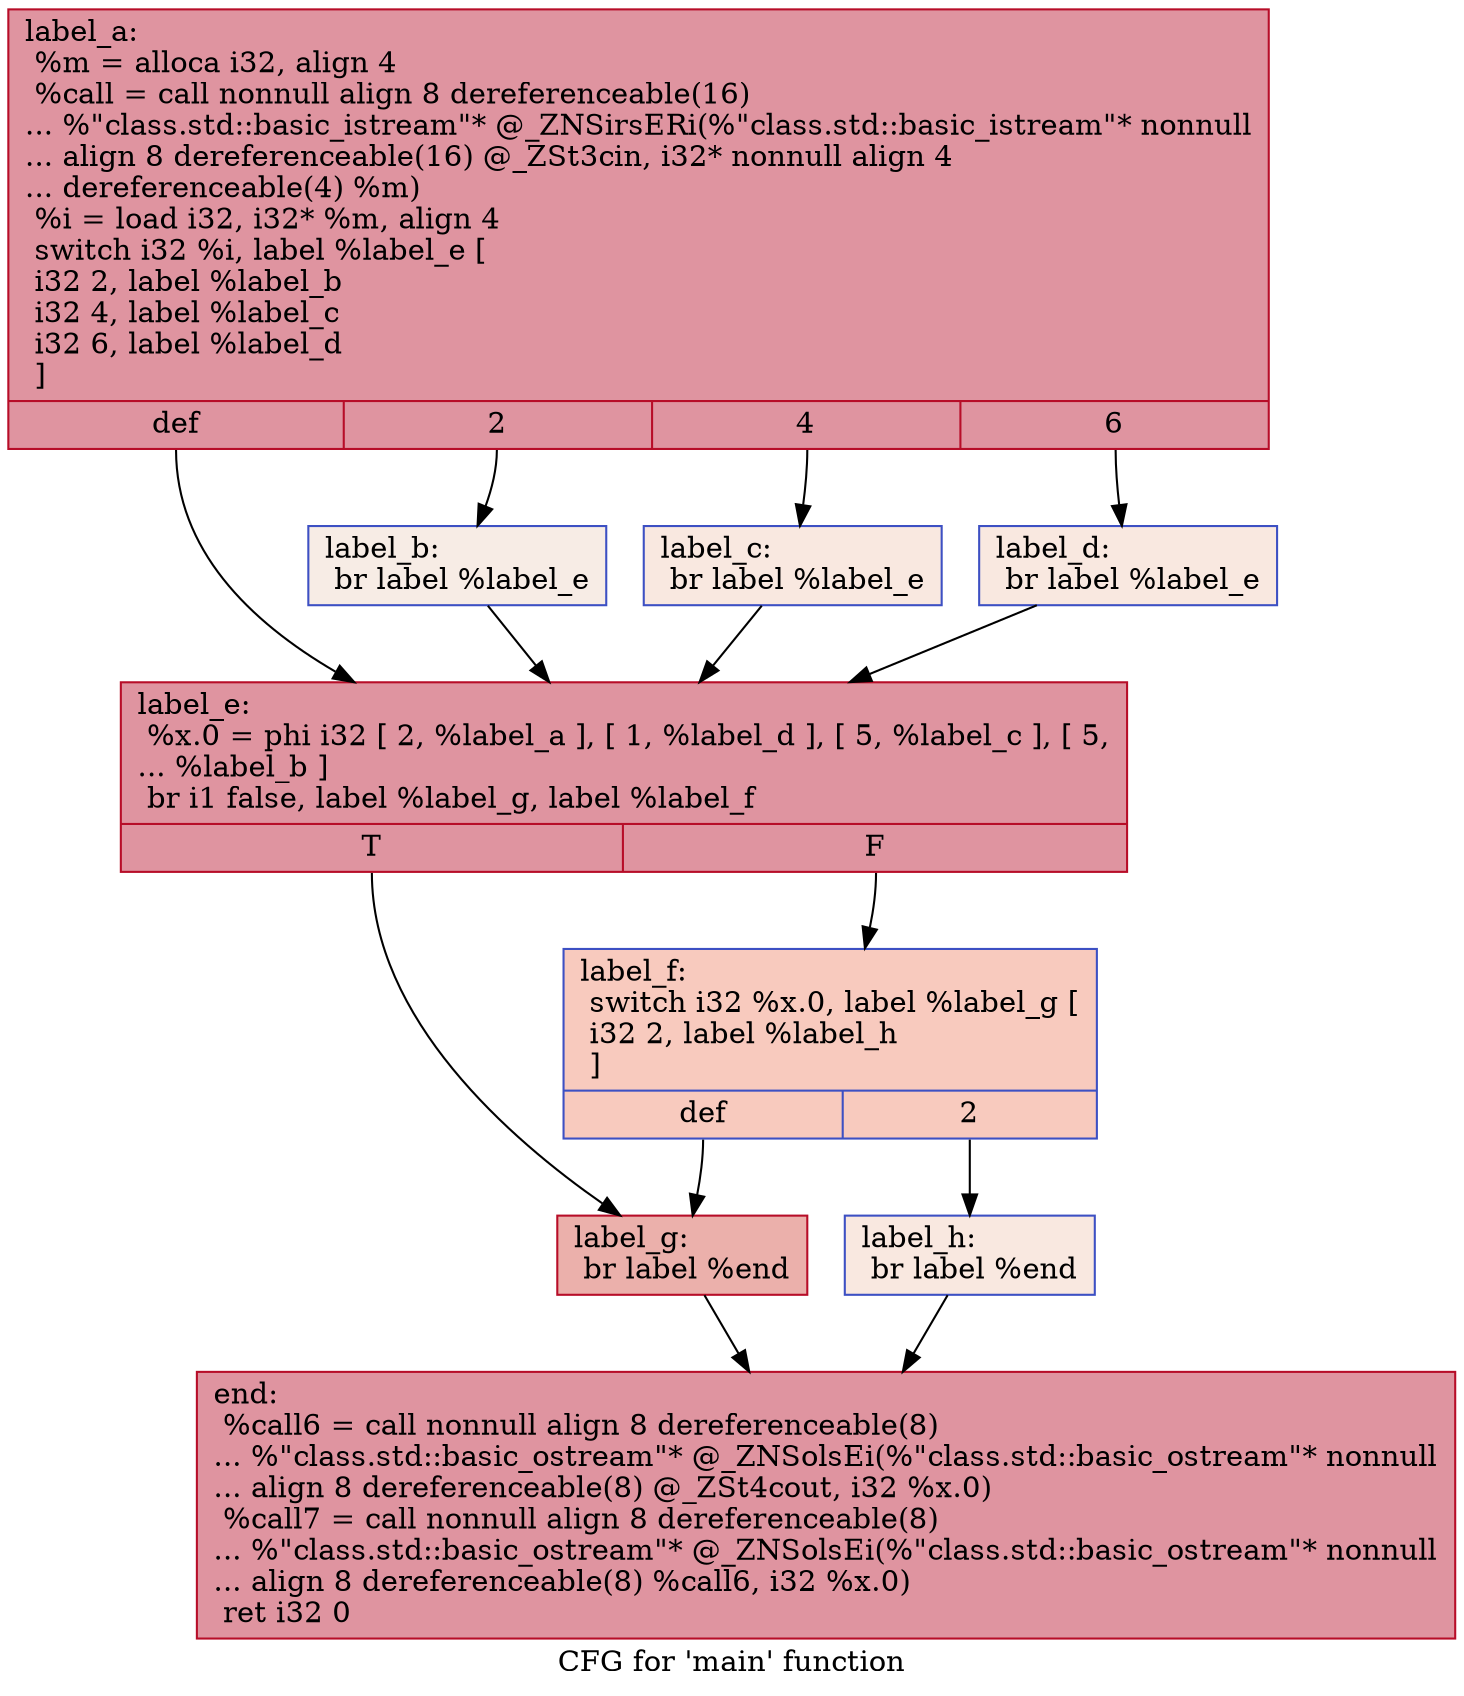 digraph "CFG for 'main' function" {
	label="CFG for 'main' function";

	Node0x55e6b8cd0e10 [shape=record,color="#b70d28ff", style=filled, fillcolor="#b70d2870",label="{label_a:\l  %m = alloca i32, align 4\l  %call = call nonnull align 8 dereferenceable(16)\l... %\"class.std::basic_istream\"* @_ZNSirsERi(%\"class.std::basic_istream\"* nonnull\l... align 8 dereferenceable(16) @_ZSt3cin, i32* nonnull align 4\l... dereferenceable(4) %m)\l  %i = load i32, i32* %m, align 4\l  switch i32 %i, label %label_e [\l    i32 2, label %label_b\l    i32 4, label %label_c\l    i32 6, label %label_d\l  ]\l|{<s0>def|<s1>2|<s2>4|<s3>6}}"];
	Node0x55e6b8cd0e10:s0 -> Node0x55e6b8cd1250;
	Node0x55e6b8cd0e10:s1 -> Node0x55e6b8cd1350;
	Node0x55e6b8cd0e10:s2 -> Node0x55e6b8cd1450;
	Node0x55e6b8cd0e10:s3 -> Node0x55e6b8cd1550;
	Node0x55e6b8cd1350 [shape=record,color="#3d50c3ff", style=filled, fillcolor="#ecd3c570",label="{label_b:                                          \l  br label %label_e\l}"];
	Node0x55e6b8cd1350 -> Node0x55e6b8cd1250;
	Node0x55e6b8cd1450 [shape=record,color="#3d50c3ff", style=filled, fillcolor="#f1ccb870",label="{label_c:                                          \l  br label %label_e\l}"];
	Node0x55e6b8cd1450 -> Node0x55e6b8cd1250;
	Node0x55e6b8cd1550 [shape=record,color="#3d50c3ff", style=filled, fillcolor="#f1ccb870",label="{label_d:                                          \l  br label %label_e\l}"];
	Node0x55e6b8cd1550 -> Node0x55e6b8cd1250;
	Node0x55e6b8cd1250 [shape=record,color="#b70d28ff", style=filled, fillcolor="#b70d2870",label="{label_e:                                          \l  %x.0 = phi i32 [ 2, %label_a ], [ 1, %label_d ], [ 5, %label_c ], [ 5,\l... %label_b ]\l  br i1 false, label %label_g, label %label_f\l|{<s0>T|<s1>F}}"];
	Node0x55e6b8cd1250:s0 -> Node0x55e6b8cd1940;
	Node0x55e6b8cd1250:s1 -> Node0x55e6b8cd19b0;
	Node0x55e6b8cd19b0 [shape=record,color="#3d50c3ff", style=filled, fillcolor="#ef886b70",label="{label_f:                                          \l  switch i32 %x.0, label %label_g [\l    i32 2, label %label_h\l  ]\l|{<s0>def|<s1>2}}"];
	Node0x55e6b8cd19b0:s0 -> Node0x55e6b8cd1940;
	Node0x55e6b8cd19b0:s1 -> Node0x55e6b8cd1ad0;
	Node0x55e6b8cd1940 [shape=record,color="#b70d28ff", style=filled, fillcolor="#d24b4070",label="{label_g:                                          \l  br label %end\l}"];
	Node0x55e6b8cd1940 -> Node0x55e6b8cd1c20;
	Node0x55e6b8cd1ad0 [shape=record,color="#3d50c3ff", style=filled, fillcolor="#f1ccb870",label="{label_h:                                          \l  br label %end\l}"];
	Node0x55e6b8cd1ad0 -> Node0x55e6b8cd1c20;
	Node0x55e6b8cd1c20 [shape=record,color="#b70d28ff", style=filled, fillcolor="#b70d2870",label="{end:                                              \l  %call6 = call nonnull align 8 dereferenceable(8)\l... %\"class.std::basic_ostream\"* @_ZNSolsEi(%\"class.std::basic_ostream\"* nonnull\l... align 8 dereferenceable(8) @_ZSt4cout, i32 %x.0)\l  %call7 = call nonnull align 8 dereferenceable(8)\l... %\"class.std::basic_ostream\"* @_ZNSolsEi(%\"class.std::basic_ostream\"* nonnull\l... align 8 dereferenceable(8) %call6, i32 %x.0)\l  ret i32 0\l}"];
}
